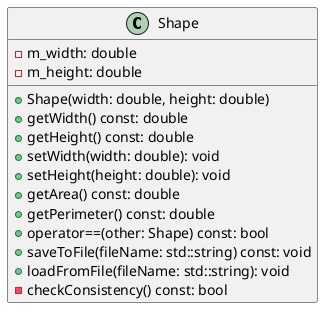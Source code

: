@startuml
class Shape {
    - m_width: double
    - m_height: double
    + Shape(width: double, height: double)
    + getWidth() const: double
    + getHeight() const: double
    + setWidth(width: double): void
    + setHeight(height: double): void
    + getArea() const: double
    + getPerimeter() const: double
    + operator==(other: Shape) const: bool
    + saveToFile(fileName: std::string) const: void
    + loadFromFile(fileName: std::string): void
    - checkConsistency() const: bool
}
@enduml